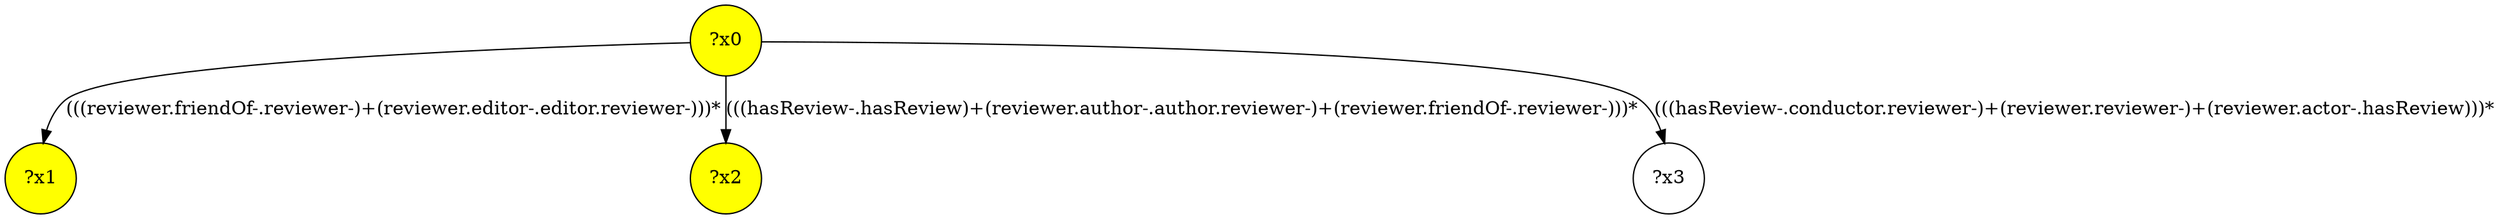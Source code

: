 digraph g {
	x1 [fillcolor="yellow", style="filled," shape=circle, label="?x1"];
	x0 [fillcolor="yellow", style="filled," shape=circle, label="?x0"];
	x2 [fillcolor="yellow", style="filled," shape=circle, label="?x2"];
	x0 -> x1 [label="(((reviewer.friendOf-.reviewer-)+(reviewer.editor-.editor.reviewer-)))*"];
	x0 -> x2 [label="(((hasReview-.hasReview)+(reviewer.author-.author.reviewer-)+(reviewer.friendOf-.reviewer-)))*"];
	x3 [shape=circle, label="?x3"];
	x0 -> x3 [label="(((hasReview-.conductor.reviewer-)+(reviewer.reviewer-)+(reviewer.actor-.hasReview)))*"];
}
